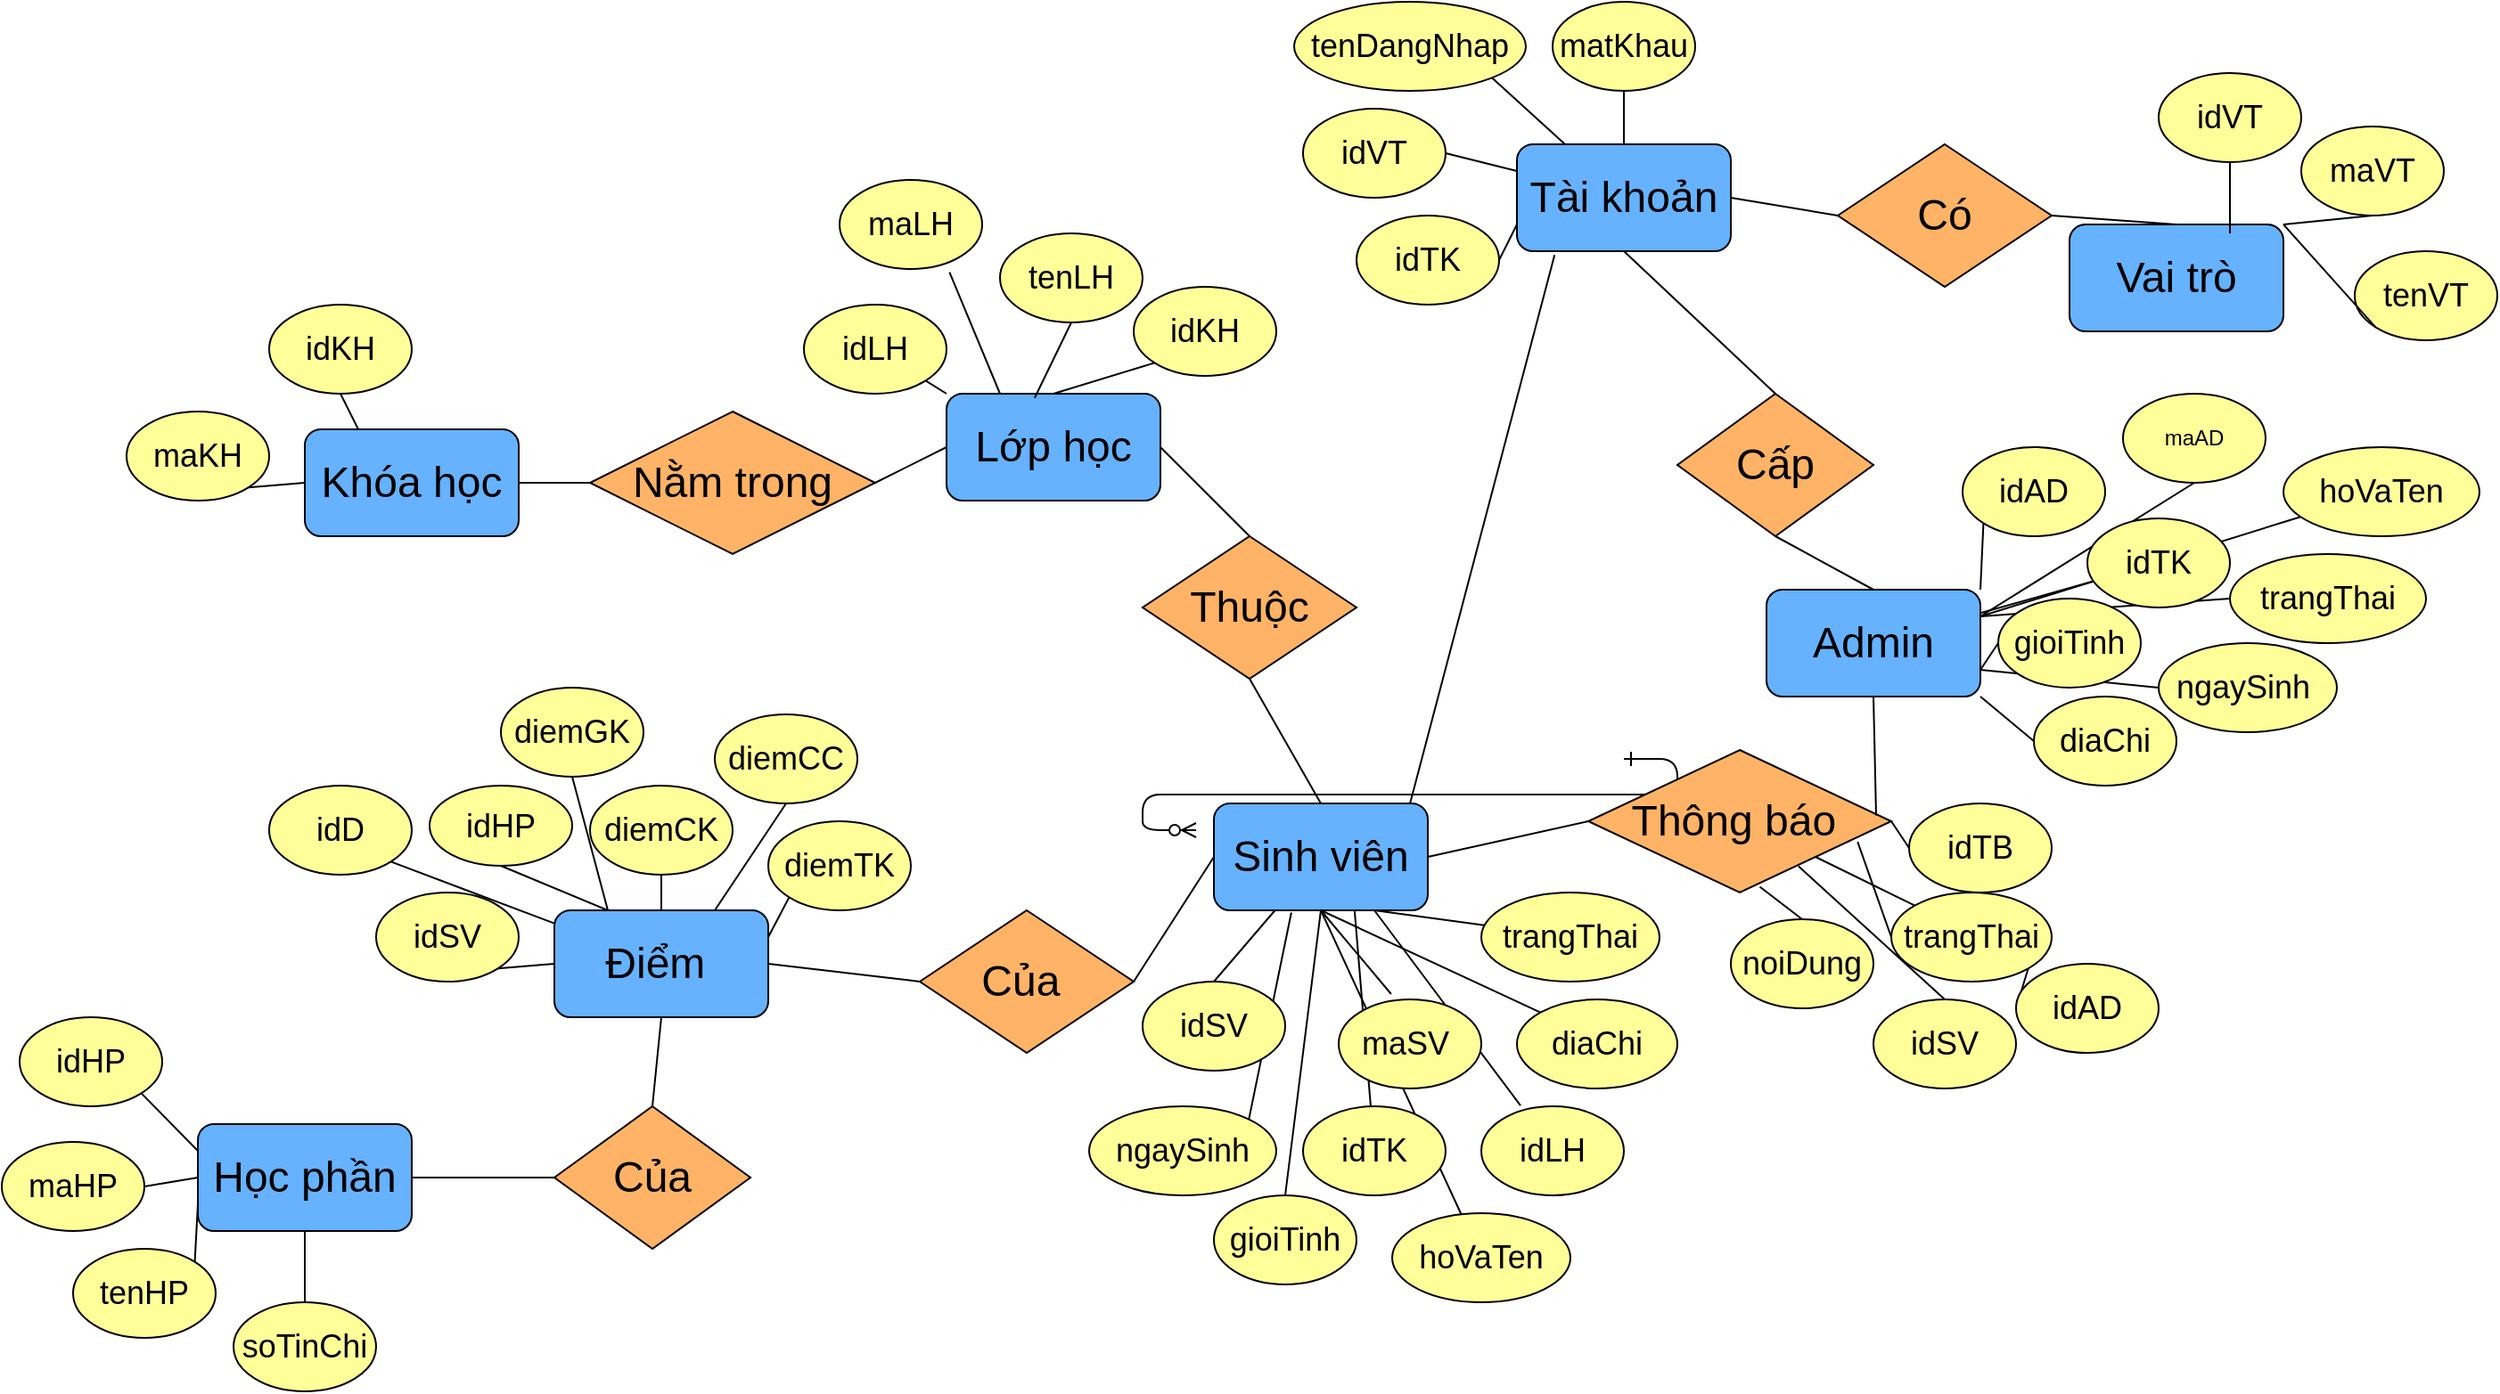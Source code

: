 <mxfile version="21.6.1" type="github">
  <diagram id="R2lEEEUBdFMjLlhIrx00" name="Page-1">
    <mxGraphModel dx="2754" dy="1921" grid="1" gridSize="10" guides="1" tooltips="1" connect="1" arrows="1" fold="1" page="1" pageScale="1" pageWidth="850" pageHeight="1100" math="0" shadow="0" extFonts="Permanent Marker^https://fonts.googleapis.com/css?family=Permanent+Marker">
      <root>
        <mxCell id="0" />
        <mxCell id="1" parent="0" />
        <mxCell id="9YvvYFSVIsnFk0pbPGUX-139" value="" style="endArrow=none;html=1;rounded=0;entryX=0;entryY=0.5;entryDx=0;entryDy=0;exitX=1;exitY=0.25;exitDx=0;exitDy=0;" edge="1" parent="1" source="9YvvYFSVIsnFk0pbPGUX-5" target="9YvvYFSVIsnFk0pbPGUX-134">
          <mxGeometry width="50" height="50" relative="1" as="geometry">
            <mxPoint x="460" y="170" as="sourcePoint" />
            <mxPoint x="510" y="120" as="targetPoint" />
          </mxGeometry>
        </mxCell>
        <mxCell id="9YvvYFSVIsnFk0pbPGUX-140" value="" style="endArrow=none;html=1;rounded=0;entryX=0;entryY=0.5;entryDx=0;entryDy=0;exitX=1;exitY=0.75;exitDx=0;exitDy=0;" edge="1" parent="1" source="9YvvYFSVIsnFk0pbPGUX-5" target="9YvvYFSVIsnFk0pbPGUX-135">
          <mxGeometry width="50" height="50" relative="1" as="geometry">
            <mxPoint x="460" y="170" as="sourcePoint" />
            <mxPoint x="510" y="120" as="targetPoint" />
          </mxGeometry>
        </mxCell>
        <mxCell id="9YvvYFSVIsnFk0pbPGUX-143" value="" style="endArrow=none;html=1;rounded=0;exitX=1;exitY=0.25;exitDx=0;exitDy=0;" edge="1" parent="1" source="9YvvYFSVIsnFk0pbPGUX-5" target="9YvvYFSVIsnFk0pbPGUX-132">
          <mxGeometry width="50" height="50" relative="1" as="geometry">
            <mxPoint x="460" y="170" as="sourcePoint" />
            <mxPoint x="510" y="120" as="targetPoint" />
          </mxGeometry>
        </mxCell>
        <mxCell id="9YvvYFSVIsnFk0pbPGUX-144" value="" style="endArrow=none;html=1;rounded=0;" edge="1" parent="1" source="9YvvYFSVIsnFk0pbPGUX-5" target="9YvvYFSVIsnFk0pbPGUX-137">
          <mxGeometry width="50" height="50" relative="1" as="geometry">
            <mxPoint x="460" y="170" as="sourcePoint" />
            <mxPoint x="510" y="120" as="targetPoint" />
          </mxGeometry>
        </mxCell>
        <mxCell id="9YvvYFSVIsnFk0pbPGUX-145" value="" style="endArrow=none;html=1;rounded=0;entryX=0.5;entryY=1;entryDx=0;entryDy=0;exitX=1;exitY=0.25;exitDx=0;exitDy=0;" edge="1" parent="1" source="9YvvYFSVIsnFk0pbPGUX-5" target="9YvvYFSVIsnFk0pbPGUX-133">
          <mxGeometry width="50" height="50" relative="1" as="geometry">
            <mxPoint x="460" y="170" as="sourcePoint" />
            <mxPoint x="510" y="120" as="targetPoint" />
          </mxGeometry>
        </mxCell>
        <mxCell id="9YvvYFSVIsnFk0pbPGUX-115" value="" style="endArrow=none;html=1;rounded=0;entryX=0;entryY=0.5;entryDx=0;entryDy=0;exitX=0.889;exitY=0.645;exitDx=0;exitDy=0;exitPerimeter=0;" edge="1" parent="1" source="9YvvYFSVIsnFk0pbPGUX-102" target="9YvvYFSVIsnFk0pbPGUX-99">
          <mxGeometry width="50" height="50" relative="1" as="geometry">
            <mxPoint x="460" y="170" as="sourcePoint" />
            <mxPoint x="510" y="120" as="targetPoint" />
          </mxGeometry>
        </mxCell>
        <mxCell id="9YvvYFSVIsnFk0pbPGUX-119" value="" style="endArrow=none;html=1;rounded=0;entryX=0.5;entryY=0;entryDx=0;entryDy=0;exitX=0.694;exitY=0.816;exitDx=0;exitDy=0;exitPerimeter=0;" edge="1" parent="1" source="9YvvYFSVIsnFk0pbPGUX-10" target="9YvvYFSVIsnFk0pbPGUX-100">
          <mxGeometry width="50" height="50" relative="1" as="geometry">
            <mxPoint x="460" y="170" as="sourcePoint" />
            <mxPoint x="510" y="120" as="targetPoint" />
          </mxGeometry>
        </mxCell>
        <mxCell id="9YvvYFSVIsnFk0pbPGUX-72" value="" style="endArrow=none;html=1;rounded=0;entryX=1;entryY=1;entryDx=0;entryDy=0;" edge="1" parent="1" source="9YvvYFSVIsnFk0pbPGUX-2" target="9YvvYFSVIsnFk0pbPGUX-60">
          <mxGeometry width="50" height="50" relative="1" as="geometry">
            <mxPoint x="460" y="170" as="sourcePoint" />
            <mxPoint x="510" y="120" as="targetPoint" />
          </mxGeometry>
        </mxCell>
        <mxCell id="9YvvYFSVIsnFk0pbPGUX-49" value="" style="endArrow=none;html=1;rounded=0;entryX=0;entryY=0;entryDx=0;entryDy=0;exitX=0.5;exitY=1;exitDx=0;exitDy=0;" edge="1" parent="1" source="9YvvYFSVIsnFk0pbPGUX-4" target="9YvvYFSVIsnFk0pbPGUX-39">
          <mxGeometry width="50" height="50" relative="1" as="geometry">
            <mxPoint x="530" y="230" as="sourcePoint" />
            <mxPoint x="510" y="120" as="targetPoint" />
          </mxGeometry>
        </mxCell>
        <mxCell id="9YvvYFSVIsnFk0pbPGUX-55" value="" style="endArrow=none;html=1;rounded=0;entryX=0.362;entryY=1.021;entryDx=0;entryDy=0;entryPerimeter=0;exitX=1;exitY=0;exitDx=0;exitDy=0;" edge="1" parent="1" source="9YvvYFSVIsnFk0pbPGUX-42" target="9YvvYFSVIsnFk0pbPGUX-4">
          <mxGeometry width="50" height="50" relative="1" as="geometry">
            <mxPoint x="460" y="170" as="sourcePoint" />
            <mxPoint x="510" y="120" as="targetPoint" />
          </mxGeometry>
        </mxCell>
        <mxCell id="9YvvYFSVIsnFk0pbPGUX-51" value="" style="endArrow=none;html=1;rounded=0;entryX=0.75;entryY=1;entryDx=0;entryDy=0;exitX=0.275;exitY=-0.009;exitDx=0;exitDy=0;exitPerimeter=0;" edge="1" parent="1" source="9YvvYFSVIsnFk0pbPGUX-43" target="9YvvYFSVIsnFk0pbPGUX-4">
          <mxGeometry width="50" height="50" relative="1" as="geometry">
            <mxPoint x="460" y="170" as="sourcePoint" />
            <mxPoint x="510" y="120" as="targetPoint" />
          </mxGeometry>
        </mxCell>
        <mxCell id="9YvvYFSVIsnFk0pbPGUX-52" value="" style="endArrow=none;html=1;rounded=0;entryX=0.657;entryY=0.983;entryDx=0;entryDy=0;entryPerimeter=0;" edge="1" parent="1" source="9YvvYFSVIsnFk0pbPGUX-45" target="9YvvYFSVIsnFk0pbPGUX-4">
          <mxGeometry width="50" height="50" relative="1" as="geometry">
            <mxPoint x="460" y="170" as="sourcePoint" />
            <mxPoint x="510" y="120" as="targetPoint" />
          </mxGeometry>
        </mxCell>
        <mxCell id="9YvvYFSVIsnFk0pbPGUX-50" value="" style="endArrow=none;html=1;rounded=0;exitX=0.5;exitY=1;exitDx=0;exitDy=0;" edge="1" parent="1" source="9YvvYFSVIsnFk0pbPGUX-4" target="9YvvYFSVIsnFk0pbPGUX-38">
          <mxGeometry width="50" height="50" relative="1" as="geometry">
            <mxPoint x="460" y="170" as="sourcePoint" />
            <mxPoint x="510" y="120" as="targetPoint" />
          </mxGeometry>
        </mxCell>
        <mxCell id="C-vyLk0tnHw3VtMMgP7b-12" value="" style="edgeStyle=entityRelationEdgeStyle;endArrow=ERzeroToMany;startArrow=ERone;endFill=1;startFill=0;" parent="1" target="C-vyLk0tnHw3VtMMgP7b-17" edge="1">
          <mxGeometry width="100" height="100" relative="1" as="geometry">
            <mxPoint x="700" y="165" as="sourcePoint" />
            <mxPoint x="460" y="205" as="targetPoint" />
          </mxGeometry>
        </mxCell>
        <mxCell id="9YvvYFSVIsnFk0pbPGUX-1" value="&lt;font style=&quot;font-size: 24px;&quot;&gt;Học phần&lt;/font&gt;" style="rounded=1;whiteSpace=wrap;html=1;fillColor=#66B2FF;" vertex="1" parent="1">
          <mxGeometry x="-100" y="370" width="120" height="60" as="geometry" />
        </mxCell>
        <mxCell id="9YvvYFSVIsnFk0pbPGUX-2" value="&lt;font style=&quot;font-size: 24px;&quot;&gt;Điểm&amp;nbsp;&lt;/font&gt;" style="rounded=1;whiteSpace=wrap;html=1;fillColor=#66B2FF;" vertex="1" parent="1">
          <mxGeometry x="100" y="250" width="120" height="60" as="geometry" />
        </mxCell>
        <mxCell id="9YvvYFSVIsnFk0pbPGUX-3" value="&lt;font style=&quot;font-size: 24px;&quot;&gt;Tài khoản&lt;/font&gt;" style="rounded=1;whiteSpace=wrap;html=1;fillColor=#66B2FF;" vertex="1" parent="1">
          <mxGeometry x="640" y="-180" width="120" height="60" as="geometry" />
        </mxCell>
        <mxCell id="9YvvYFSVIsnFk0pbPGUX-4" value="&lt;font style=&quot;font-size: 24px;&quot;&gt;Sinh viên&lt;/font&gt;" style="rounded=1;whiteSpace=wrap;html=1;fillColor=#66B2FF;" vertex="1" parent="1">
          <mxGeometry x="470" y="190" width="120" height="60" as="geometry" />
        </mxCell>
        <mxCell id="9YvvYFSVIsnFk0pbPGUX-5" value="&lt;font style=&quot;font-size: 24px;&quot;&gt;Admin&lt;/font&gt;" style="rounded=1;whiteSpace=wrap;html=1;fillColor=#66B2FF;" vertex="1" parent="1">
          <mxGeometry x="780" y="70" width="120" height="60" as="geometry" />
        </mxCell>
        <mxCell id="9YvvYFSVIsnFk0pbPGUX-6" value="&lt;font style=&quot;font-size: 24px;&quot;&gt;Lớp học&lt;/font&gt;" style="rounded=1;whiteSpace=wrap;html=1;fillColor=#66B2FF;" vertex="1" parent="1">
          <mxGeometry x="320" y="-40" width="120" height="60" as="geometry" />
        </mxCell>
        <mxCell id="9YvvYFSVIsnFk0pbPGUX-7" value="&lt;font style=&quot;font-size: 24px;&quot;&gt;Khóa học&lt;/font&gt;" style="rounded=1;whiteSpace=wrap;html=1;fillColor=#66B2FF;" vertex="1" parent="1">
          <mxGeometry x="-40" y="-20" width="120" height="60" as="geometry" />
        </mxCell>
        <mxCell id="9YvvYFSVIsnFk0pbPGUX-9" value="&lt;font style=&quot;font-size: 24px;&quot;&gt;Của&amp;nbsp;&lt;/font&gt;" style="rhombus;whiteSpace=wrap;html=1;fillColor=#FFB366;" vertex="1" parent="1">
          <mxGeometry x="305" y="250" width="120" height="80" as="geometry" />
        </mxCell>
        <mxCell id="9YvvYFSVIsnFk0pbPGUX-10" value="&lt;font style=&quot;font-size: 24px;&quot;&gt;Thông báo&amp;nbsp;&lt;/font&gt;" style="rhombus;whiteSpace=wrap;html=1;fillColor=#FFB366;" vertex="1" parent="1">
          <mxGeometry x="680" y="160" width="170" height="80" as="geometry" />
        </mxCell>
        <mxCell id="9YvvYFSVIsnFk0pbPGUX-11" value="&lt;font style=&quot;font-size: 24px;&quot;&gt;Của&lt;/font&gt;" style="rhombus;whiteSpace=wrap;html=1;fillColor=#FFB366;" vertex="1" parent="1">
          <mxGeometry x="100" y="360" width="110" height="80" as="geometry" />
        </mxCell>
        <mxCell id="9YvvYFSVIsnFk0pbPGUX-12" value="&lt;font style=&quot;font-size: 24px;&quot;&gt;Nằm trong&lt;/font&gt;" style="rhombus;whiteSpace=wrap;html=1;fillColor=#FFB366;" vertex="1" parent="1">
          <mxGeometry x="120" y="-30" width="160" height="80" as="geometry" />
        </mxCell>
        <mxCell id="9YvvYFSVIsnFk0pbPGUX-13" value="" style="endArrow=none;html=1;rounded=0;entryX=0;entryY=0.5;entryDx=0;entryDy=0;exitX=1;exitY=0.5;exitDx=0;exitDy=0;" edge="1" parent="1" source="9YvvYFSVIsnFk0pbPGUX-9" target="9YvvYFSVIsnFk0pbPGUX-4">
          <mxGeometry width="50" height="50" relative="1" as="geometry">
            <mxPoint x="460" y="310" as="sourcePoint" />
            <mxPoint x="510" y="260" as="targetPoint" />
          </mxGeometry>
        </mxCell>
        <mxCell id="9YvvYFSVIsnFk0pbPGUX-14" value="" style="endArrow=none;html=1;rounded=0;entryX=1;entryY=0.5;entryDx=0;entryDy=0;exitX=0;exitY=0.5;exitDx=0;exitDy=0;" edge="1" parent="1" source="9YvvYFSVIsnFk0pbPGUX-12" target="9YvvYFSVIsnFk0pbPGUX-7">
          <mxGeometry width="50" height="50" relative="1" as="geometry">
            <mxPoint x="460" y="310" as="sourcePoint" />
            <mxPoint x="510" y="260" as="targetPoint" />
          </mxGeometry>
        </mxCell>
        <mxCell id="9YvvYFSVIsnFk0pbPGUX-15" value="" style="endArrow=none;html=1;rounded=0;entryX=1;entryY=0.5;entryDx=0;entryDy=0;exitX=0;exitY=0.5;exitDx=0;exitDy=0;" edge="1" parent="1" source="9YvvYFSVIsnFk0pbPGUX-6" target="9YvvYFSVIsnFk0pbPGUX-12">
          <mxGeometry width="50" height="50" relative="1" as="geometry">
            <mxPoint x="460" y="310" as="sourcePoint" />
            <mxPoint x="510" y="260" as="targetPoint" />
          </mxGeometry>
        </mxCell>
        <mxCell id="9YvvYFSVIsnFk0pbPGUX-16" value="" style="endArrow=none;html=1;rounded=0;entryX=0.5;entryY=0;entryDx=0;entryDy=0;exitX=0.5;exitY=1;exitDx=0;exitDy=0;" edge="1" parent="1" source="9YvvYFSVIsnFk0pbPGUX-2" target="9YvvYFSVIsnFk0pbPGUX-11">
          <mxGeometry width="50" height="50" relative="1" as="geometry">
            <mxPoint x="460" y="310" as="sourcePoint" />
            <mxPoint x="510" y="260" as="targetPoint" />
          </mxGeometry>
        </mxCell>
        <mxCell id="9YvvYFSVIsnFk0pbPGUX-17" value="" style="endArrow=none;html=1;rounded=0;entryX=0;entryY=0.5;entryDx=0;entryDy=0;exitX=1;exitY=0.5;exitDx=0;exitDy=0;" edge="1" parent="1" source="9YvvYFSVIsnFk0pbPGUX-2" target="9YvvYFSVIsnFk0pbPGUX-9">
          <mxGeometry width="50" height="50" relative="1" as="geometry">
            <mxPoint x="460" y="310" as="sourcePoint" />
            <mxPoint x="510" y="260" as="targetPoint" />
          </mxGeometry>
        </mxCell>
        <mxCell id="9YvvYFSVIsnFk0pbPGUX-18" value="" style="endArrow=none;html=1;rounded=0;exitX=1;exitY=0.5;exitDx=0;exitDy=0;exitPerimeter=0;" edge="1" parent="1" source="9YvvYFSVIsnFk0pbPGUX-1" target="9YvvYFSVIsnFk0pbPGUX-11">
          <mxGeometry width="50" height="50" relative="1" as="geometry">
            <mxPoint x="460" y="310" as="sourcePoint" />
            <mxPoint x="150" y="430" as="targetPoint" />
          </mxGeometry>
        </mxCell>
        <mxCell id="9YvvYFSVIsnFk0pbPGUX-19" value="" style="endArrow=none;html=1;rounded=0;entryX=0.95;entryY=0.459;entryDx=0;entryDy=0;entryPerimeter=0;exitX=0.5;exitY=1;exitDx=0;exitDy=0;" edge="1" parent="1" source="9YvvYFSVIsnFk0pbPGUX-5" target="9YvvYFSVIsnFk0pbPGUX-10">
          <mxGeometry width="50" height="50" relative="1" as="geometry">
            <mxPoint x="460" y="310" as="sourcePoint" />
            <mxPoint x="510" y="260" as="targetPoint" />
          </mxGeometry>
        </mxCell>
        <mxCell id="9YvvYFSVIsnFk0pbPGUX-20" value="" style="endArrow=none;html=1;rounded=0;entryX=1;entryY=0.5;entryDx=0;entryDy=0;exitX=0;exitY=0.5;exitDx=0;exitDy=0;" edge="1" parent="1" source="9YvvYFSVIsnFk0pbPGUX-10" target="9YvvYFSVIsnFk0pbPGUX-4">
          <mxGeometry width="50" height="50" relative="1" as="geometry">
            <mxPoint x="460" y="310" as="sourcePoint" />
            <mxPoint x="510" y="260" as="targetPoint" />
          </mxGeometry>
        </mxCell>
        <mxCell id="9YvvYFSVIsnFk0pbPGUX-21" value="&lt;font style=&quot;font-size: 24px;&quot;&gt;Cấp&lt;/font&gt;" style="rhombus;whiteSpace=wrap;html=1;fillColor=#FFB366;" vertex="1" parent="1">
          <mxGeometry x="730" y="-40" width="110" height="80" as="geometry" />
        </mxCell>
        <mxCell id="9YvvYFSVIsnFk0pbPGUX-22" value="" style="endArrow=none;html=1;rounded=0;entryX=0.5;entryY=1;entryDx=0;entryDy=0;exitX=0.5;exitY=0;exitDx=0;exitDy=0;" edge="1" parent="1" source="9YvvYFSVIsnFk0pbPGUX-5" target="9YvvYFSVIsnFk0pbPGUX-21">
          <mxGeometry width="50" height="50" relative="1" as="geometry">
            <mxPoint x="460" y="310" as="sourcePoint" />
            <mxPoint x="510" y="260" as="targetPoint" />
          </mxGeometry>
        </mxCell>
        <mxCell id="9YvvYFSVIsnFk0pbPGUX-23" value="" style="endArrow=none;html=1;rounded=0;entryX=0.5;entryY=1;entryDx=0;entryDy=0;exitX=0.5;exitY=0;exitDx=0;exitDy=0;" edge="1" parent="1" source="9YvvYFSVIsnFk0pbPGUX-21" target="9YvvYFSVIsnFk0pbPGUX-3">
          <mxGeometry width="50" height="50" relative="1" as="geometry">
            <mxPoint x="460" y="310" as="sourcePoint" />
            <mxPoint x="510" y="260" as="targetPoint" />
          </mxGeometry>
        </mxCell>
        <mxCell id="9YvvYFSVIsnFk0pbPGUX-24" value="&lt;font style=&quot;font-size: 24px;&quot;&gt;Thuộc&lt;/font&gt;" style="rhombus;whiteSpace=wrap;html=1;fillColor=#FFB366;" vertex="1" parent="1">
          <mxGeometry x="430" y="40" width="120" height="80" as="geometry" />
        </mxCell>
        <mxCell id="9YvvYFSVIsnFk0pbPGUX-25" value="" style="endArrow=none;html=1;rounded=0;entryX=0.5;entryY=1;entryDx=0;entryDy=0;exitX=0.5;exitY=0;exitDx=0;exitDy=0;" edge="1" parent="1" source="9YvvYFSVIsnFk0pbPGUX-4" target="9YvvYFSVIsnFk0pbPGUX-24">
          <mxGeometry width="50" height="50" relative="1" as="geometry">
            <mxPoint x="460" y="310" as="sourcePoint" />
            <mxPoint x="510" y="260" as="targetPoint" />
          </mxGeometry>
        </mxCell>
        <mxCell id="9YvvYFSVIsnFk0pbPGUX-26" value="" style="endArrow=none;html=1;rounded=0;entryX=1;entryY=0.5;entryDx=0;entryDy=0;exitX=0.5;exitY=0;exitDx=0;exitDy=0;" edge="1" parent="1" source="9YvvYFSVIsnFk0pbPGUX-24" target="9YvvYFSVIsnFk0pbPGUX-6">
          <mxGeometry width="50" height="50" relative="1" as="geometry">
            <mxPoint x="460" y="310" as="sourcePoint" />
            <mxPoint x="510" y="260" as="targetPoint" />
          </mxGeometry>
        </mxCell>
        <mxCell id="9YvvYFSVIsnFk0pbPGUX-28" value="&lt;font style=&quot;font-size: 24px;&quot;&gt;Có&lt;/font&gt;" style="rhombus;whiteSpace=wrap;html=1;fillColor=#FFB366;" vertex="1" parent="1">
          <mxGeometry x="820" y="-180" width="120" height="80" as="geometry" />
        </mxCell>
        <mxCell id="9YvvYFSVIsnFk0pbPGUX-29" value="&lt;font style=&quot;font-size: 24px;&quot;&gt;Vai trò&lt;/font&gt;" style="rounded=1;whiteSpace=wrap;html=1;fillColor=#66B2FF;" vertex="1" parent="1">
          <mxGeometry x="950" y="-135" width="120" height="60" as="geometry" />
        </mxCell>
        <mxCell id="9YvvYFSVIsnFk0pbPGUX-30" value="" style="endArrow=none;html=1;rounded=0;entryX=1;entryY=0.5;entryDx=0;entryDy=0;exitX=0.5;exitY=0;exitDx=0;exitDy=0;" edge="1" parent="1" source="9YvvYFSVIsnFk0pbPGUX-29" target="9YvvYFSVIsnFk0pbPGUX-28">
          <mxGeometry width="50" height="50" relative="1" as="geometry">
            <mxPoint x="460" y="310" as="sourcePoint" />
            <mxPoint x="510" y="260" as="targetPoint" />
          </mxGeometry>
        </mxCell>
        <mxCell id="9YvvYFSVIsnFk0pbPGUX-31" value="" style="endArrow=none;html=1;rounded=0;entryX=1;entryY=0.5;entryDx=0;entryDy=0;exitX=0;exitY=0.5;exitDx=0;exitDy=0;" edge="1" parent="1" source="9YvvYFSVIsnFk0pbPGUX-28" target="9YvvYFSVIsnFk0pbPGUX-3">
          <mxGeometry width="50" height="50" relative="1" as="geometry">
            <mxPoint x="460" y="310" as="sourcePoint" />
            <mxPoint x="510" y="260" as="targetPoint" />
          </mxGeometry>
        </mxCell>
        <mxCell id="9YvvYFSVIsnFk0pbPGUX-32" style="edgeStyle=orthogonalEdgeStyle;rounded=0;orthogonalLoop=1;jettySize=auto;html=1;exitX=0.5;exitY=1;exitDx=0;exitDy=0;" edge="1" parent="1" source="9YvvYFSVIsnFk0pbPGUX-4" target="9YvvYFSVIsnFk0pbPGUX-4">
          <mxGeometry relative="1" as="geometry" />
        </mxCell>
        <mxCell id="9YvvYFSVIsnFk0pbPGUX-33" value="" style="endArrow=none;html=1;rounded=0;entryX=0.176;entryY=1.036;entryDx=0;entryDy=0;entryPerimeter=0;exitX=0.917;exitY=0;exitDx=0;exitDy=0;exitPerimeter=0;" edge="1" parent="1" source="9YvvYFSVIsnFk0pbPGUX-4" target="9YvvYFSVIsnFk0pbPGUX-3">
          <mxGeometry width="50" height="50" relative="1" as="geometry">
            <mxPoint x="460" y="330" as="sourcePoint" />
            <mxPoint x="510" y="280" as="targetPoint" />
          </mxGeometry>
        </mxCell>
        <mxCell id="9YvvYFSVIsnFk0pbPGUX-35" value="&lt;font style=&quot;font-size: 18px;&quot;&gt;maKH&lt;/font&gt;" style="ellipse;whiteSpace=wrap;html=1;fillColor=#FFFF99;" vertex="1" parent="1">
          <mxGeometry x="-140" y="-30" width="80" height="50" as="geometry" />
        </mxCell>
        <mxCell id="9YvvYFSVIsnFk0pbPGUX-36" value="&lt;font style=&quot;font-size: 18px;&quot;&gt;idKH&lt;/font&gt;" style="ellipse;whiteSpace=wrap;html=1;fillColor=#FFFF99;" vertex="1" parent="1">
          <mxGeometry x="-60" y="-90" width="80" height="50" as="geometry" />
        </mxCell>
        <mxCell id="9YvvYFSVIsnFk0pbPGUX-37" style="edgeStyle=orthogonalEdgeStyle;rounded=0;orthogonalLoop=1;jettySize=auto;html=1;exitX=0.5;exitY=1;exitDx=0;exitDy=0;" edge="1" parent="1" source="9YvvYFSVIsnFk0pbPGUX-5" target="9YvvYFSVIsnFk0pbPGUX-5">
          <mxGeometry relative="1" as="geometry" />
        </mxCell>
        <mxCell id="9YvvYFSVIsnFk0pbPGUX-38" value="&lt;font style=&quot;font-size: 18px;&quot;&gt;hoVaTen&lt;/font&gt;" style="ellipse;whiteSpace=wrap;html=1;fillColor=#FFFF99;" vertex="1" parent="1">
          <mxGeometry x="570" y="420" width="100" height="50" as="geometry" />
        </mxCell>
        <mxCell id="9YvvYFSVIsnFk0pbPGUX-39" value="&lt;font style=&quot;font-size: 18px;&quot;&gt;diaChi&lt;/font&gt;" style="ellipse;whiteSpace=wrap;html=1;fillColor=#FFFF99;" vertex="1" parent="1">
          <mxGeometry x="640" y="300" width="90" height="50" as="geometry" />
        </mxCell>
        <mxCell id="9YvvYFSVIsnFk0pbPGUX-40" value="&lt;font style=&quot;font-size: 18px;&quot;&gt;gioiTinh&lt;/font&gt;" style="ellipse;whiteSpace=wrap;html=1;fillColor=#FFFF99;" vertex="1" parent="1">
          <mxGeometry x="470" y="410" width="80" height="50" as="geometry" />
        </mxCell>
        <mxCell id="9YvvYFSVIsnFk0pbPGUX-41" value="&lt;font style=&quot;font-size: 18px;&quot;&gt;idSV&lt;/font&gt;" style="ellipse;whiteSpace=wrap;html=1;fillColor=#FFFF99;" vertex="1" parent="1">
          <mxGeometry x="430" y="290" width="80" height="50" as="geometry" />
        </mxCell>
        <mxCell id="9YvvYFSVIsnFk0pbPGUX-42" value="&lt;font style=&quot;font-size: 18px;&quot;&gt;ngaySinh&lt;/font&gt;" style="ellipse;whiteSpace=wrap;html=1;fillColor=#FFFF99;" vertex="1" parent="1">
          <mxGeometry x="400" y="360" width="105" height="50" as="geometry" />
        </mxCell>
        <mxCell id="9YvvYFSVIsnFk0pbPGUX-43" value="&lt;font style=&quot;font-size: 18px;&quot;&gt;idLH&lt;/font&gt;" style="ellipse;whiteSpace=wrap;html=1;fillColor=#FFFF99;" vertex="1" parent="1">
          <mxGeometry x="620" y="360" width="80" height="50" as="geometry" />
        </mxCell>
        <mxCell id="9YvvYFSVIsnFk0pbPGUX-44" value="&lt;font style=&quot;font-size: 18px;&quot;&gt;trangThai&lt;/font&gt;" style="ellipse;whiteSpace=wrap;html=1;fillColor=#FFFF99;" vertex="1" parent="1">
          <mxGeometry x="620" y="240" width="100" height="50" as="geometry" />
        </mxCell>
        <mxCell id="9YvvYFSVIsnFk0pbPGUX-45" value="&lt;font style=&quot;font-size: 18px;&quot;&gt;idTK&lt;/font&gt;" style="ellipse;whiteSpace=wrap;html=1;fillColor=#FFFF99;" vertex="1" parent="1">
          <mxGeometry x="520" y="360" width="80" height="50" as="geometry" />
        </mxCell>
        <mxCell id="9YvvYFSVIsnFk0pbPGUX-46" value="&lt;font style=&quot;font-size: 18px;&quot;&gt;maSV&amp;nbsp;&lt;/font&gt;" style="ellipse;whiteSpace=wrap;html=1;fillColor=#FFFF99;" vertex="1" parent="1">
          <mxGeometry x="540" y="300" width="80" height="50" as="geometry" />
        </mxCell>
        <mxCell id="9YvvYFSVIsnFk0pbPGUX-53" value="" style="endArrow=none;html=1;rounded=0;entryX=0.5;entryY=1;entryDx=0;entryDy=0;exitX=0.5;exitY=0;exitDx=0;exitDy=0;" edge="1" parent="1" source="9YvvYFSVIsnFk0pbPGUX-40" target="9YvvYFSVIsnFk0pbPGUX-4">
          <mxGeometry width="50" height="50" relative="1" as="geometry">
            <mxPoint x="460" y="170" as="sourcePoint" />
            <mxPoint x="510" y="120" as="targetPoint" />
          </mxGeometry>
        </mxCell>
        <mxCell id="9YvvYFSVIsnFk0pbPGUX-54" value="" style="endArrow=none;html=1;rounded=0;entryX=0.75;entryY=1;entryDx=0;entryDy=0;" edge="1" parent="1" source="9YvvYFSVIsnFk0pbPGUX-44" target="9YvvYFSVIsnFk0pbPGUX-4">
          <mxGeometry width="50" height="50" relative="1" as="geometry">
            <mxPoint x="460" y="170" as="sourcePoint" />
            <mxPoint x="510" y="120" as="targetPoint" />
          </mxGeometry>
        </mxCell>
        <mxCell id="9YvvYFSVIsnFk0pbPGUX-56" value="" style="endArrow=none;html=1;rounded=0;entryX=0.5;entryY=1;entryDx=0;entryDy=0;exitX=0.368;exitY=-0.06;exitDx=0;exitDy=0;exitPerimeter=0;" edge="1" parent="1" source="9YvvYFSVIsnFk0pbPGUX-46" target="9YvvYFSVIsnFk0pbPGUX-4">
          <mxGeometry width="50" height="50" relative="1" as="geometry">
            <mxPoint x="460" y="170" as="sourcePoint" />
            <mxPoint x="510" y="120" as="targetPoint" />
          </mxGeometry>
        </mxCell>
        <mxCell id="9YvvYFSVIsnFk0pbPGUX-57" value="" style="endArrow=none;html=1;rounded=0;exitX=0.5;exitY=0;exitDx=0;exitDy=0;" edge="1" parent="1" source="9YvvYFSVIsnFk0pbPGUX-41" target="9YvvYFSVIsnFk0pbPGUX-4">
          <mxGeometry width="50" height="50" relative="1" as="geometry">
            <mxPoint x="460" y="170" as="sourcePoint" />
            <mxPoint x="510" y="120" as="targetPoint" />
          </mxGeometry>
        </mxCell>
        <mxCell id="9YvvYFSVIsnFk0pbPGUX-58" value="&lt;font style=&quot;font-size: 18px;&quot;&gt;diemCC&lt;/font&gt;" style="ellipse;whiteSpace=wrap;html=1;fillColor=#FFFF99;" vertex="1" parent="1">
          <mxGeometry x="190" y="140" width="80" height="50" as="geometry" />
        </mxCell>
        <mxCell id="9YvvYFSVIsnFk0pbPGUX-59" value="&lt;font style=&quot;font-size: 18px;&quot;&gt;diemGK&lt;/font&gt;" style="ellipse;whiteSpace=wrap;html=1;fillColor=#FFFF99;" vertex="1" parent="1">
          <mxGeometry x="70" y="125" width="80" height="50" as="geometry" />
        </mxCell>
        <mxCell id="9YvvYFSVIsnFk0pbPGUX-60" value="&lt;font style=&quot;font-size: 18px;&quot;&gt;idD&lt;/font&gt;" style="ellipse;whiteSpace=wrap;html=1;fillColor=#FFFF99;" vertex="1" parent="1">
          <mxGeometry x="-60" y="180" width="80" height="50" as="geometry" />
        </mxCell>
        <mxCell id="9YvvYFSVIsnFk0pbPGUX-61" value="&lt;font style=&quot;font-size: 18px;&quot;&gt;diemTK&lt;/font&gt;" style="ellipse;whiteSpace=wrap;html=1;fillColor=#FFFF99;" vertex="1" parent="1">
          <mxGeometry x="220" y="200" width="80" height="50" as="geometry" />
        </mxCell>
        <mxCell id="9YvvYFSVIsnFk0pbPGUX-62" value="&lt;font style=&quot;font-size: 18px;&quot;&gt;idSV&lt;/font&gt;" style="ellipse;whiteSpace=wrap;html=1;fillColor=#FFFF99;" vertex="1" parent="1">
          <mxGeometry y="240" width="80" height="50" as="geometry" />
        </mxCell>
        <mxCell id="9YvvYFSVIsnFk0pbPGUX-63" value="&lt;font style=&quot;font-size: 18px;&quot;&gt;idHP&lt;/font&gt;" style="ellipse;whiteSpace=wrap;html=1;fillColor=#FFFF99;" vertex="1" parent="1">
          <mxGeometry x="30" y="180" width="80" height="45" as="geometry" />
        </mxCell>
        <mxCell id="9YvvYFSVIsnFk0pbPGUX-64" value="&lt;font style=&quot;font-size: 18px;&quot;&gt;diemCK&lt;/font&gt;" style="ellipse;whiteSpace=wrap;html=1;fillColor=#FFFF99;" vertex="1" parent="1">
          <mxGeometry x="120" y="180" width="80" height="50" as="geometry" />
        </mxCell>
        <mxCell id="9YvvYFSVIsnFk0pbPGUX-65" value="&lt;font style=&quot;font-size: 18px;&quot;&gt;soTinChi&lt;/font&gt;" style="ellipse;whiteSpace=wrap;html=1;fillColor=#FFFF99;" vertex="1" parent="1">
          <mxGeometry x="-80" y="470" width="80" height="50" as="geometry" />
        </mxCell>
        <mxCell id="9YvvYFSVIsnFk0pbPGUX-66" value="&lt;font style=&quot;font-size: 18px;&quot;&gt;tenHP&lt;/font&gt;" style="ellipse;whiteSpace=wrap;html=1;fillColor=#FFFF99;" vertex="1" parent="1">
          <mxGeometry x="-170" y="440" width="80" height="50" as="geometry" />
        </mxCell>
        <mxCell id="9YvvYFSVIsnFk0pbPGUX-67" value="&lt;font style=&quot;font-size: 18px;&quot;&gt;maHP&lt;/font&gt;" style="ellipse;whiteSpace=wrap;html=1;fillColor=#FFFF99;" vertex="1" parent="1">
          <mxGeometry x="-210" y="380" width="80" height="50" as="geometry" />
        </mxCell>
        <mxCell id="9YvvYFSVIsnFk0pbPGUX-68" value="&lt;font style=&quot;font-size: 18px;&quot;&gt;idHP&lt;/font&gt;" style="ellipse;whiteSpace=wrap;html=1;fillColor=#FFFF99;" vertex="1" parent="1">
          <mxGeometry x="-200" y="310" width="80" height="50" as="geometry" />
        </mxCell>
        <mxCell id="9YvvYFSVIsnFk0pbPGUX-69" value="" style="endArrow=none;html=1;rounded=0;entryX=1;entryY=1;entryDx=0;entryDy=0;exitX=0;exitY=0.5;exitDx=0;exitDy=0;" edge="1" parent="1" source="9YvvYFSVIsnFk0pbPGUX-7" target="9YvvYFSVIsnFk0pbPGUX-35">
          <mxGeometry width="50" height="50" relative="1" as="geometry">
            <mxPoint x="460" y="170" as="sourcePoint" />
            <mxPoint x="510" y="120" as="targetPoint" />
          </mxGeometry>
        </mxCell>
        <mxCell id="9YvvYFSVIsnFk0pbPGUX-70" value="" style="endArrow=none;html=1;rounded=0;entryX=0.5;entryY=1;entryDx=0;entryDy=0;exitX=0.25;exitY=0;exitDx=0;exitDy=0;" edge="1" parent="1" source="9YvvYFSVIsnFk0pbPGUX-7" target="9YvvYFSVIsnFk0pbPGUX-36">
          <mxGeometry width="50" height="50" relative="1" as="geometry">
            <mxPoint x="460" y="170" as="sourcePoint" />
            <mxPoint x="510" y="120" as="targetPoint" />
          </mxGeometry>
        </mxCell>
        <mxCell id="9YvvYFSVIsnFk0pbPGUX-71" value="" style="endArrow=none;html=1;rounded=0;entryX=1;entryY=1;entryDx=0;entryDy=0;exitX=0;exitY=0.5;exitDx=0;exitDy=0;" edge="1" parent="1" source="9YvvYFSVIsnFk0pbPGUX-2" target="9YvvYFSVIsnFk0pbPGUX-62">
          <mxGeometry width="50" height="50" relative="1" as="geometry">
            <mxPoint x="460" y="170" as="sourcePoint" />
            <mxPoint x="510" y="120" as="targetPoint" />
          </mxGeometry>
        </mxCell>
        <mxCell id="9YvvYFSVIsnFk0pbPGUX-73" value="" style="endArrow=none;html=1;rounded=0;entryX=0.5;entryY=1;entryDx=0;entryDy=0;exitX=0.25;exitY=0;exitDx=0;exitDy=0;" edge="1" parent="1" source="9YvvYFSVIsnFk0pbPGUX-2" target="9YvvYFSVIsnFk0pbPGUX-63">
          <mxGeometry width="50" height="50" relative="1" as="geometry">
            <mxPoint x="460" y="170" as="sourcePoint" />
            <mxPoint x="510" y="120" as="targetPoint" />
          </mxGeometry>
        </mxCell>
        <mxCell id="9YvvYFSVIsnFk0pbPGUX-74" value="" style="endArrow=none;html=1;rounded=0;entryX=0.5;entryY=1;entryDx=0;entryDy=0;exitX=0.25;exitY=0;exitDx=0;exitDy=0;" edge="1" parent="1" source="9YvvYFSVIsnFk0pbPGUX-2" target="9YvvYFSVIsnFk0pbPGUX-59">
          <mxGeometry width="50" height="50" relative="1" as="geometry">
            <mxPoint x="460" y="170" as="sourcePoint" />
            <mxPoint x="510" y="120" as="targetPoint" />
          </mxGeometry>
        </mxCell>
        <mxCell id="9YvvYFSVIsnFk0pbPGUX-75" value="" style="endArrow=none;html=1;rounded=0;exitX=0.5;exitY=1;exitDx=0;exitDy=0;entryX=0.5;entryY=0;entryDx=0;entryDy=0;" edge="1" parent="1" source="9YvvYFSVIsnFk0pbPGUX-64" target="9YvvYFSVIsnFk0pbPGUX-2">
          <mxGeometry width="50" height="50" relative="1" as="geometry">
            <mxPoint x="460" y="170" as="sourcePoint" />
            <mxPoint x="510" y="120" as="targetPoint" />
          </mxGeometry>
        </mxCell>
        <mxCell id="9YvvYFSVIsnFk0pbPGUX-76" value="" style="endArrow=none;html=1;rounded=0;entryX=0.5;entryY=1;entryDx=0;entryDy=0;exitX=0.75;exitY=0;exitDx=0;exitDy=0;" edge="1" parent="1" source="9YvvYFSVIsnFk0pbPGUX-2" target="9YvvYFSVIsnFk0pbPGUX-58">
          <mxGeometry width="50" height="50" relative="1" as="geometry">
            <mxPoint x="460" y="170" as="sourcePoint" />
            <mxPoint x="510" y="120" as="targetPoint" />
          </mxGeometry>
        </mxCell>
        <mxCell id="9YvvYFSVIsnFk0pbPGUX-77" value="" style="endArrow=none;html=1;rounded=0;entryX=1;entryY=0.25;entryDx=0;entryDy=0;exitX=0;exitY=1;exitDx=0;exitDy=0;" edge="1" parent="1" source="9YvvYFSVIsnFk0pbPGUX-61" target="9YvvYFSVIsnFk0pbPGUX-2">
          <mxGeometry width="50" height="50" relative="1" as="geometry">
            <mxPoint x="460" y="170" as="sourcePoint" />
            <mxPoint x="510" y="120" as="targetPoint" />
          </mxGeometry>
        </mxCell>
        <mxCell id="9YvvYFSVIsnFk0pbPGUX-80" value="&lt;font style=&quot;font-size: 18px;&quot;&gt;idVT&lt;/font&gt;" style="ellipse;whiteSpace=wrap;html=1;fillColor=#FFFF99;" vertex="1" parent="1">
          <mxGeometry x="520" y="-200" width="80" height="50" as="geometry" />
        </mxCell>
        <mxCell id="9YvvYFSVIsnFk0pbPGUX-81" value="&lt;font style=&quot;font-size: 18px;&quot;&gt;matKhau&lt;/font&gt;" style="ellipse;whiteSpace=wrap;html=1;fillColor=#FFFF99;" vertex="1" parent="1">
          <mxGeometry x="660" y="-260" width="80" height="50" as="geometry" />
        </mxCell>
        <mxCell id="9YvvYFSVIsnFk0pbPGUX-82" value="&lt;font style=&quot;font-size: 18px;&quot;&gt;idTK&lt;/font&gt;" style="ellipse;whiteSpace=wrap;html=1;fillColor=#FFFF99;" vertex="1" parent="1">
          <mxGeometry x="550" y="-140" width="80" height="50" as="geometry" />
        </mxCell>
        <mxCell id="9YvvYFSVIsnFk0pbPGUX-83" value="&lt;font style=&quot;font-size: 18px;&quot;&gt;tenDangNhap&lt;/font&gt;" style="ellipse;whiteSpace=wrap;html=1;fillColor=#FFFF99;" vertex="1" parent="1">
          <mxGeometry x="515" y="-260" width="130" height="50" as="geometry" />
        </mxCell>
        <mxCell id="9YvvYFSVIsnFk0pbPGUX-84" value="" style="endArrow=none;html=1;rounded=0;entryX=0.5;entryY=1;entryDx=0;entryDy=0;exitX=0.5;exitY=0;exitDx=0;exitDy=0;" edge="1" parent="1" source="9YvvYFSVIsnFk0pbPGUX-3" target="9YvvYFSVIsnFk0pbPGUX-81">
          <mxGeometry width="50" height="50" relative="1" as="geometry">
            <mxPoint x="460" y="170" as="sourcePoint" />
            <mxPoint x="510" y="120" as="targetPoint" />
          </mxGeometry>
        </mxCell>
        <mxCell id="9YvvYFSVIsnFk0pbPGUX-85" value="" style="endArrow=none;html=1;rounded=0;entryX=1;entryY=1;entryDx=0;entryDy=0;" edge="1" parent="1" source="9YvvYFSVIsnFk0pbPGUX-3" target="9YvvYFSVIsnFk0pbPGUX-83">
          <mxGeometry width="50" height="50" relative="1" as="geometry">
            <mxPoint x="460" y="170" as="sourcePoint" />
            <mxPoint x="510" y="120" as="targetPoint" />
          </mxGeometry>
        </mxCell>
        <mxCell id="9YvvYFSVIsnFk0pbPGUX-86" value="" style="endArrow=none;html=1;rounded=0;entryX=1;entryY=0.5;entryDx=0;entryDy=0;" edge="1" parent="1" source="9YvvYFSVIsnFk0pbPGUX-3" target="9YvvYFSVIsnFk0pbPGUX-80">
          <mxGeometry width="50" height="50" relative="1" as="geometry">
            <mxPoint x="460" y="170" as="sourcePoint" />
            <mxPoint x="510" y="120" as="targetPoint" />
          </mxGeometry>
        </mxCell>
        <mxCell id="9YvvYFSVIsnFk0pbPGUX-87" value="" style="endArrow=none;html=1;rounded=0;entryX=1;entryY=0.5;entryDx=0;entryDy=0;exitX=0;exitY=0.75;exitDx=0;exitDy=0;" edge="1" parent="1" source="9YvvYFSVIsnFk0pbPGUX-3" target="9YvvYFSVIsnFk0pbPGUX-82">
          <mxGeometry width="50" height="50" relative="1" as="geometry">
            <mxPoint x="460" y="170" as="sourcePoint" />
            <mxPoint x="510" y="120" as="targetPoint" />
          </mxGeometry>
        </mxCell>
        <mxCell id="9YvvYFSVIsnFk0pbPGUX-90" value="&lt;font style=&quot;font-size: 18px;&quot;&gt;maLH&lt;/font&gt;" style="ellipse;whiteSpace=wrap;html=1;fillColor=#FFFF99;" vertex="1" parent="1">
          <mxGeometry x="260" y="-160" width="80" height="50" as="geometry" />
        </mxCell>
        <mxCell id="9YvvYFSVIsnFk0pbPGUX-91" value="&lt;font style=&quot;font-size: 18px;&quot;&gt;idKH&lt;/font&gt;" style="ellipse;whiteSpace=wrap;html=1;fillColor=#FFFF99;" vertex="1" parent="1">
          <mxGeometry x="425" y="-100" width="80" height="50" as="geometry" />
        </mxCell>
        <mxCell id="9YvvYFSVIsnFk0pbPGUX-92" value="&lt;font style=&quot;font-size: 18px;&quot;&gt;tenLH&lt;/font&gt;" style="ellipse;whiteSpace=wrap;html=1;fillColor=#FFFF99;" vertex="1" parent="1">
          <mxGeometry x="350" y="-130" width="80" height="50" as="geometry" />
        </mxCell>
        <mxCell id="9YvvYFSVIsnFk0pbPGUX-93" value="&lt;font style=&quot;font-size: 18px;&quot;&gt;idLH&lt;/font&gt;" style="ellipse;whiteSpace=wrap;html=1;fillColor=#FFFF99;" vertex="1" parent="1">
          <mxGeometry x="240" y="-90" width="80" height="50" as="geometry" />
        </mxCell>
        <mxCell id="9YvvYFSVIsnFk0pbPGUX-94" value="" style="endArrow=none;html=1;rounded=0;entryX=0;entryY=1;entryDx=0;entryDy=0;exitX=0.5;exitY=0;exitDx=0;exitDy=0;" edge="1" parent="1" source="9YvvYFSVIsnFk0pbPGUX-6" target="9YvvYFSVIsnFk0pbPGUX-91">
          <mxGeometry width="50" height="50" relative="1" as="geometry">
            <mxPoint x="460" y="170" as="sourcePoint" />
            <mxPoint x="510" y="120" as="targetPoint" />
          </mxGeometry>
        </mxCell>
        <mxCell id="9YvvYFSVIsnFk0pbPGUX-95" value="" style="endArrow=none;html=1;rounded=0;entryX=0.5;entryY=1;entryDx=0;entryDy=0;exitX=0.412;exitY=0.04;exitDx=0;exitDy=0;exitPerimeter=0;" edge="1" parent="1" source="9YvvYFSVIsnFk0pbPGUX-6" target="9YvvYFSVIsnFk0pbPGUX-92">
          <mxGeometry width="50" height="50" relative="1" as="geometry">
            <mxPoint x="460" y="170" as="sourcePoint" />
            <mxPoint x="510" y="120" as="targetPoint" />
          </mxGeometry>
        </mxCell>
        <mxCell id="9YvvYFSVIsnFk0pbPGUX-96" value="" style="endArrow=none;html=1;rounded=0;entryX=0.771;entryY=1.037;entryDx=0;entryDy=0;entryPerimeter=0;exitX=0.25;exitY=0;exitDx=0;exitDy=0;" edge="1" parent="1" source="9YvvYFSVIsnFk0pbPGUX-6" target="9YvvYFSVIsnFk0pbPGUX-90">
          <mxGeometry width="50" height="50" relative="1" as="geometry">
            <mxPoint x="460" y="170" as="sourcePoint" />
            <mxPoint x="510" y="120" as="targetPoint" />
          </mxGeometry>
        </mxCell>
        <mxCell id="9YvvYFSVIsnFk0pbPGUX-97" value="" style="endArrow=none;html=1;rounded=0;entryX=1;entryY=1;entryDx=0;entryDy=0;exitX=0;exitY=0;exitDx=0;exitDy=0;" edge="1" parent="1" source="9YvvYFSVIsnFk0pbPGUX-6" target="9YvvYFSVIsnFk0pbPGUX-93">
          <mxGeometry width="50" height="50" relative="1" as="geometry">
            <mxPoint x="460" y="170" as="sourcePoint" />
            <mxPoint x="510" y="120" as="targetPoint" />
          </mxGeometry>
        </mxCell>
        <mxCell id="9YvvYFSVIsnFk0pbPGUX-99" value="&lt;font style=&quot;font-size: 18px;&quot;&gt;idAD&lt;/font&gt;" style="ellipse;whiteSpace=wrap;html=1;fillColor=#FFFF99;" vertex="1" parent="1">
          <mxGeometry x="920" y="280" width="80" height="50" as="geometry" />
        </mxCell>
        <mxCell id="9YvvYFSVIsnFk0pbPGUX-100" value="&lt;font style=&quot;font-size: 18px;&quot;&gt;idSV&lt;/font&gt;" style="ellipse;whiteSpace=wrap;html=1;fillColor=#FFFF99;" vertex="1" parent="1">
          <mxGeometry x="840" y="300" width="80" height="50" as="geometry" />
        </mxCell>
        <mxCell id="9YvvYFSVIsnFk0pbPGUX-101" value="&lt;font style=&quot;font-size: 18px;&quot;&gt;noiDung&lt;/font&gt;" style="ellipse;whiteSpace=wrap;html=1;fillColor=#FFFF99;" vertex="1" parent="1">
          <mxGeometry x="760" y="255" width="80" height="50" as="geometry" />
        </mxCell>
        <mxCell id="9YvvYFSVIsnFk0pbPGUX-103" value="&lt;font style=&quot;font-size: 18px;&quot;&gt;idTB&lt;/font&gt;" style="ellipse;whiteSpace=wrap;html=1;fillColor=#FFFF99;" vertex="1" parent="1">
          <mxGeometry x="860" y="190" width="80" height="50" as="geometry" />
        </mxCell>
        <mxCell id="9YvvYFSVIsnFk0pbPGUX-106" value="&lt;font style=&quot;font-size: 18px;&quot;&gt;tenVT&lt;/font&gt;" style="ellipse;whiteSpace=wrap;html=1;fillColor=#FFFF99;" vertex="1" parent="1">
          <mxGeometry x="1110" y="-120" width="80" height="50" as="geometry" />
        </mxCell>
        <mxCell id="9YvvYFSVIsnFk0pbPGUX-110" value="&lt;font style=&quot;font-size: 18px;&quot;&gt;maVT&lt;/font&gt;" style="ellipse;whiteSpace=wrap;html=1;fillColor=#FFFF99;" vertex="1" parent="1">
          <mxGeometry x="1080" y="-190" width="80" height="50" as="geometry" />
        </mxCell>
        <mxCell id="9YvvYFSVIsnFk0pbPGUX-113" value="&lt;font style=&quot;font-size: 18px;&quot;&gt;idVT&lt;/font&gt;" style="ellipse;whiteSpace=wrap;html=1;fillColor=#FFFF99;" vertex="1" parent="1">
          <mxGeometry x="1000" y="-220" width="80" height="50" as="geometry" />
        </mxCell>
        <mxCell id="9YvvYFSVIsnFk0pbPGUX-116" value="" style="endArrow=none;html=1;rounded=0;entryX=0;entryY=0;entryDx=0;entryDy=0;exitX=1;exitY=1;exitDx=0;exitDy=0;" edge="1" parent="1" source="9YvvYFSVIsnFk0pbPGUX-10" target="9YvvYFSVIsnFk0pbPGUX-102">
          <mxGeometry width="50" height="50" relative="1" as="geometry">
            <mxPoint x="460" y="170" as="sourcePoint" />
            <mxPoint x="510" y="120" as="targetPoint" />
          </mxGeometry>
        </mxCell>
        <mxCell id="9YvvYFSVIsnFk0pbPGUX-117" value="" style="endArrow=none;html=1;rounded=0;entryX=0;entryY=0.5;entryDx=0;entryDy=0;exitX=1;exitY=0.5;exitDx=0;exitDy=0;" edge="1" parent="1" source="9YvvYFSVIsnFk0pbPGUX-10" target="9YvvYFSVIsnFk0pbPGUX-103">
          <mxGeometry width="50" height="50" relative="1" as="geometry">
            <mxPoint x="460" y="170" as="sourcePoint" />
            <mxPoint x="510" y="120" as="targetPoint" />
          </mxGeometry>
        </mxCell>
        <mxCell id="9YvvYFSVIsnFk0pbPGUX-118" value="" style="endArrow=none;html=1;rounded=0;entryX=0.566;entryY=0.959;entryDx=0;entryDy=0;entryPerimeter=0;exitX=0.5;exitY=0;exitDx=0;exitDy=0;" edge="1" parent="1" source="9YvvYFSVIsnFk0pbPGUX-101" target="9YvvYFSVIsnFk0pbPGUX-10">
          <mxGeometry width="50" height="50" relative="1" as="geometry">
            <mxPoint x="460" y="170" as="sourcePoint" />
            <mxPoint x="510" y="120" as="targetPoint" />
          </mxGeometry>
        </mxCell>
        <mxCell id="9YvvYFSVIsnFk0pbPGUX-125" value="" style="endArrow=none;html=1;rounded=0;entryX=0;entryY=1;entryDx=0;entryDy=0;exitX=1;exitY=0;exitDx=0;exitDy=0;" edge="1" parent="1" source="9YvvYFSVIsnFk0pbPGUX-29" target="9YvvYFSVIsnFk0pbPGUX-106">
          <mxGeometry width="50" height="50" relative="1" as="geometry">
            <mxPoint x="460" y="170" as="sourcePoint" />
            <mxPoint x="510" y="120" as="targetPoint" />
          </mxGeometry>
        </mxCell>
        <mxCell id="9YvvYFSVIsnFk0pbPGUX-126" value="" style="endArrow=none;html=1;rounded=0;entryX=0.5;entryY=1;entryDx=0;entryDy=0;exitX=1;exitY=0;exitDx=0;exitDy=0;" edge="1" parent="1" source="9YvvYFSVIsnFk0pbPGUX-29" target="9YvvYFSVIsnFk0pbPGUX-110">
          <mxGeometry width="50" height="50" relative="1" as="geometry">
            <mxPoint x="460" y="170" as="sourcePoint" />
            <mxPoint x="510" y="120" as="targetPoint" />
          </mxGeometry>
        </mxCell>
        <mxCell id="9YvvYFSVIsnFk0pbPGUX-127" value="" style="endArrow=none;html=1;rounded=0;entryX=0.5;entryY=1;entryDx=0;entryDy=0;" edge="1" parent="1" target="9YvvYFSVIsnFk0pbPGUX-113">
          <mxGeometry width="50" height="50" relative="1" as="geometry">
            <mxPoint x="1040" y="-130" as="sourcePoint" />
            <mxPoint x="510" y="120" as="targetPoint" />
          </mxGeometry>
        </mxCell>
        <mxCell id="9YvvYFSVIsnFk0pbPGUX-129" style="edgeStyle=orthogonalEdgeStyle;rounded=0;orthogonalLoop=1;jettySize=auto;html=1;exitX=0.5;exitY=1;exitDx=0;exitDy=0;" edge="1" parent="1" source="9YvvYFSVIsnFk0pbPGUX-102" target="9YvvYFSVIsnFk0pbPGUX-102">
          <mxGeometry relative="1" as="geometry" />
        </mxCell>
        <mxCell id="9YvvYFSVIsnFk0pbPGUX-130" value="" style="endArrow=none;html=1;rounded=0;entryX=0;entryY=0.5;entryDx=0;entryDy=0;exitX=0.889;exitY=0.645;exitDx=0;exitDy=0;exitPerimeter=0;" edge="1" parent="1" source="9YvvYFSVIsnFk0pbPGUX-10" target="9YvvYFSVIsnFk0pbPGUX-102">
          <mxGeometry width="50" height="50" relative="1" as="geometry">
            <mxPoint x="831" y="212" as="sourcePoint" />
            <mxPoint x="930" y="305" as="targetPoint" />
          </mxGeometry>
        </mxCell>
        <mxCell id="9YvvYFSVIsnFk0pbPGUX-102" value="&lt;font style=&quot;font-size: 18px;&quot;&gt;trangThai&lt;/font&gt;" style="ellipse;whiteSpace=wrap;html=1;fillColor=#FFFF99;" vertex="1" parent="1">
          <mxGeometry x="850" y="240" width="90" height="50" as="geometry" />
        </mxCell>
        <mxCell id="9YvvYFSVIsnFk0pbPGUX-131" value="&lt;font style=&quot;font-size: 18px;&quot;&gt;diaChi&lt;/font&gt;" style="ellipse;whiteSpace=wrap;html=1;fillColor=#FFFF99;" vertex="1" parent="1">
          <mxGeometry x="930" y="130" width="80" height="50" as="geometry" />
        </mxCell>
        <mxCell id="9YvvYFSVIsnFk0pbPGUX-132" value="&lt;font style=&quot;font-size: 18px;&quot;&gt;hoVaTen&lt;/font&gt;" style="ellipse;whiteSpace=wrap;html=1;fillColor=#FFFF99;" vertex="1" parent="1">
          <mxGeometry x="1070" y="-10" width="110" height="50" as="geometry" />
        </mxCell>
        <mxCell id="9YvvYFSVIsnFk0pbPGUX-133" value="maAD" style="ellipse;whiteSpace=wrap;html=1;fillColor=#FFFF99;" vertex="1" parent="1">
          <mxGeometry x="980" y="-40" width="80" height="50" as="geometry" />
        </mxCell>
        <mxCell id="9YvvYFSVIsnFk0pbPGUX-134" value="&lt;font style=&quot;font-size: 18px;&quot;&gt;trangThai&lt;/font&gt;" style="ellipse;whiteSpace=wrap;html=1;fillColor=#FFFF99;" vertex="1" parent="1">
          <mxGeometry x="1040" y="50" width="110" height="50" as="geometry" />
        </mxCell>
        <mxCell id="9YvvYFSVIsnFk0pbPGUX-135" value="&lt;font style=&quot;font-size: 18px;&quot;&gt;ngaySinh&amp;nbsp;&lt;/font&gt;" style="ellipse;whiteSpace=wrap;html=1;fillColor=#FFFF99;" vertex="1" parent="1">
          <mxGeometry x="1000" y="100" width="100" height="50" as="geometry" />
        </mxCell>
        <mxCell id="9YvvYFSVIsnFk0pbPGUX-136" value="&lt;font style=&quot;font-size: 18px;&quot;&gt;gioiTinh&lt;/font&gt;" style="ellipse;whiteSpace=wrap;html=1;fillColor=#FFFF99;" vertex="1" parent="1">
          <mxGeometry x="910" y="75" width="80" height="50" as="geometry" />
        </mxCell>
        <mxCell id="9YvvYFSVIsnFk0pbPGUX-137" value="&lt;font style=&quot;font-size: 18px;&quot;&gt;idTK&lt;/font&gt;" style="ellipse;whiteSpace=wrap;html=1;fillColor=#FFFF99;" vertex="1" parent="1">
          <mxGeometry x="960" y="30" width="80" height="50" as="geometry" />
        </mxCell>
        <mxCell id="9YvvYFSVIsnFk0pbPGUX-138" value="&lt;font style=&quot;font-size: 18px;&quot;&gt;idAD&lt;/font&gt;" style="ellipse;whiteSpace=wrap;html=1;fillColor=#FFFF99;" vertex="1" parent="1">
          <mxGeometry x="890" y="-10" width="80" height="50" as="geometry" />
        </mxCell>
        <mxCell id="9YvvYFSVIsnFk0pbPGUX-141" value="" style="endArrow=none;html=1;rounded=0;entryX=0;entryY=0.5;entryDx=0;entryDy=0;exitX=1;exitY=1;exitDx=0;exitDy=0;" edge="1" parent="1" source="9YvvYFSVIsnFk0pbPGUX-5" target="9YvvYFSVIsnFk0pbPGUX-131">
          <mxGeometry width="50" height="50" relative="1" as="geometry">
            <mxPoint x="460" y="170" as="sourcePoint" />
            <mxPoint x="510" y="120" as="targetPoint" />
          </mxGeometry>
        </mxCell>
        <mxCell id="9YvvYFSVIsnFk0pbPGUX-142" value="" style="endArrow=none;html=1;rounded=0;entryX=0;entryY=0.5;entryDx=0;entryDy=0;exitX=1;exitY=0.75;exitDx=0;exitDy=0;" edge="1" parent="1" source="9YvvYFSVIsnFk0pbPGUX-5" target="9YvvYFSVIsnFk0pbPGUX-136">
          <mxGeometry width="50" height="50" relative="1" as="geometry">
            <mxPoint x="460" y="170" as="sourcePoint" />
            <mxPoint x="510" y="120" as="targetPoint" />
          </mxGeometry>
        </mxCell>
        <mxCell id="9YvvYFSVIsnFk0pbPGUX-146" value="" style="endArrow=none;html=1;rounded=0;entryX=0;entryY=1;entryDx=0;entryDy=0;exitX=1;exitY=0;exitDx=0;exitDy=0;" edge="1" parent="1" source="9YvvYFSVIsnFk0pbPGUX-5" target="9YvvYFSVIsnFk0pbPGUX-138">
          <mxGeometry width="50" height="50" relative="1" as="geometry">
            <mxPoint x="460" y="170" as="sourcePoint" />
            <mxPoint x="510" y="120" as="targetPoint" />
          </mxGeometry>
        </mxCell>
        <mxCell id="9YvvYFSVIsnFk0pbPGUX-147" value="" style="endArrow=none;html=1;rounded=0;entryX=0.5;entryY=0;entryDx=0;entryDy=0;exitX=0.5;exitY=1;exitDx=0;exitDy=0;" edge="1" parent="1" source="9YvvYFSVIsnFk0pbPGUX-1" target="9YvvYFSVIsnFk0pbPGUX-65">
          <mxGeometry width="50" height="50" relative="1" as="geometry">
            <mxPoint x="460" y="170" as="sourcePoint" />
            <mxPoint x="510" y="120" as="targetPoint" />
          </mxGeometry>
        </mxCell>
        <mxCell id="9YvvYFSVIsnFk0pbPGUX-148" value="" style="endArrow=none;html=1;rounded=0;entryX=1;entryY=0;entryDx=0;entryDy=0;exitX=0;exitY=0.75;exitDx=0;exitDy=0;" edge="1" parent="1" source="9YvvYFSVIsnFk0pbPGUX-1" target="9YvvYFSVIsnFk0pbPGUX-66">
          <mxGeometry width="50" height="50" relative="1" as="geometry">
            <mxPoint x="460" y="170" as="sourcePoint" />
            <mxPoint x="510" y="120" as="targetPoint" />
          </mxGeometry>
        </mxCell>
        <mxCell id="9YvvYFSVIsnFk0pbPGUX-149" value="" style="endArrow=none;html=1;rounded=0;entryX=1;entryY=0.5;entryDx=0;entryDy=0;exitX=0;exitY=0.5;exitDx=0;exitDy=0;" edge="1" parent="1" source="9YvvYFSVIsnFk0pbPGUX-1" target="9YvvYFSVIsnFk0pbPGUX-67">
          <mxGeometry width="50" height="50" relative="1" as="geometry">
            <mxPoint x="460" y="170" as="sourcePoint" />
            <mxPoint x="510" y="120" as="targetPoint" />
          </mxGeometry>
        </mxCell>
        <mxCell id="9YvvYFSVIsnFk0pbPGUX-150" value="" style="endArrow=none;html=1;rounded=0;entryX=1;entryY=1;entryDx=0;entryDy=0;exitX=0;exitY=0.25;exitDx=0;exitDy=0;" edge="1" parent="1" source="9YvvYFSVIsnFk0pbPGUX-1" target="9YvvYFSVIsnFk0pbPGUX-68">
          <mxGeometry width="50" height="50" relative="1" as="geometry">
            <mxPoint x="460" y="170" as="sourcePoint" />
            <mxPoint x="510" y="120" as="targetPoint" />
          </mxGeometry>
        </mxCell>
      </root>
    </mxGraphModel>
  </diagram>
</mxfile>
